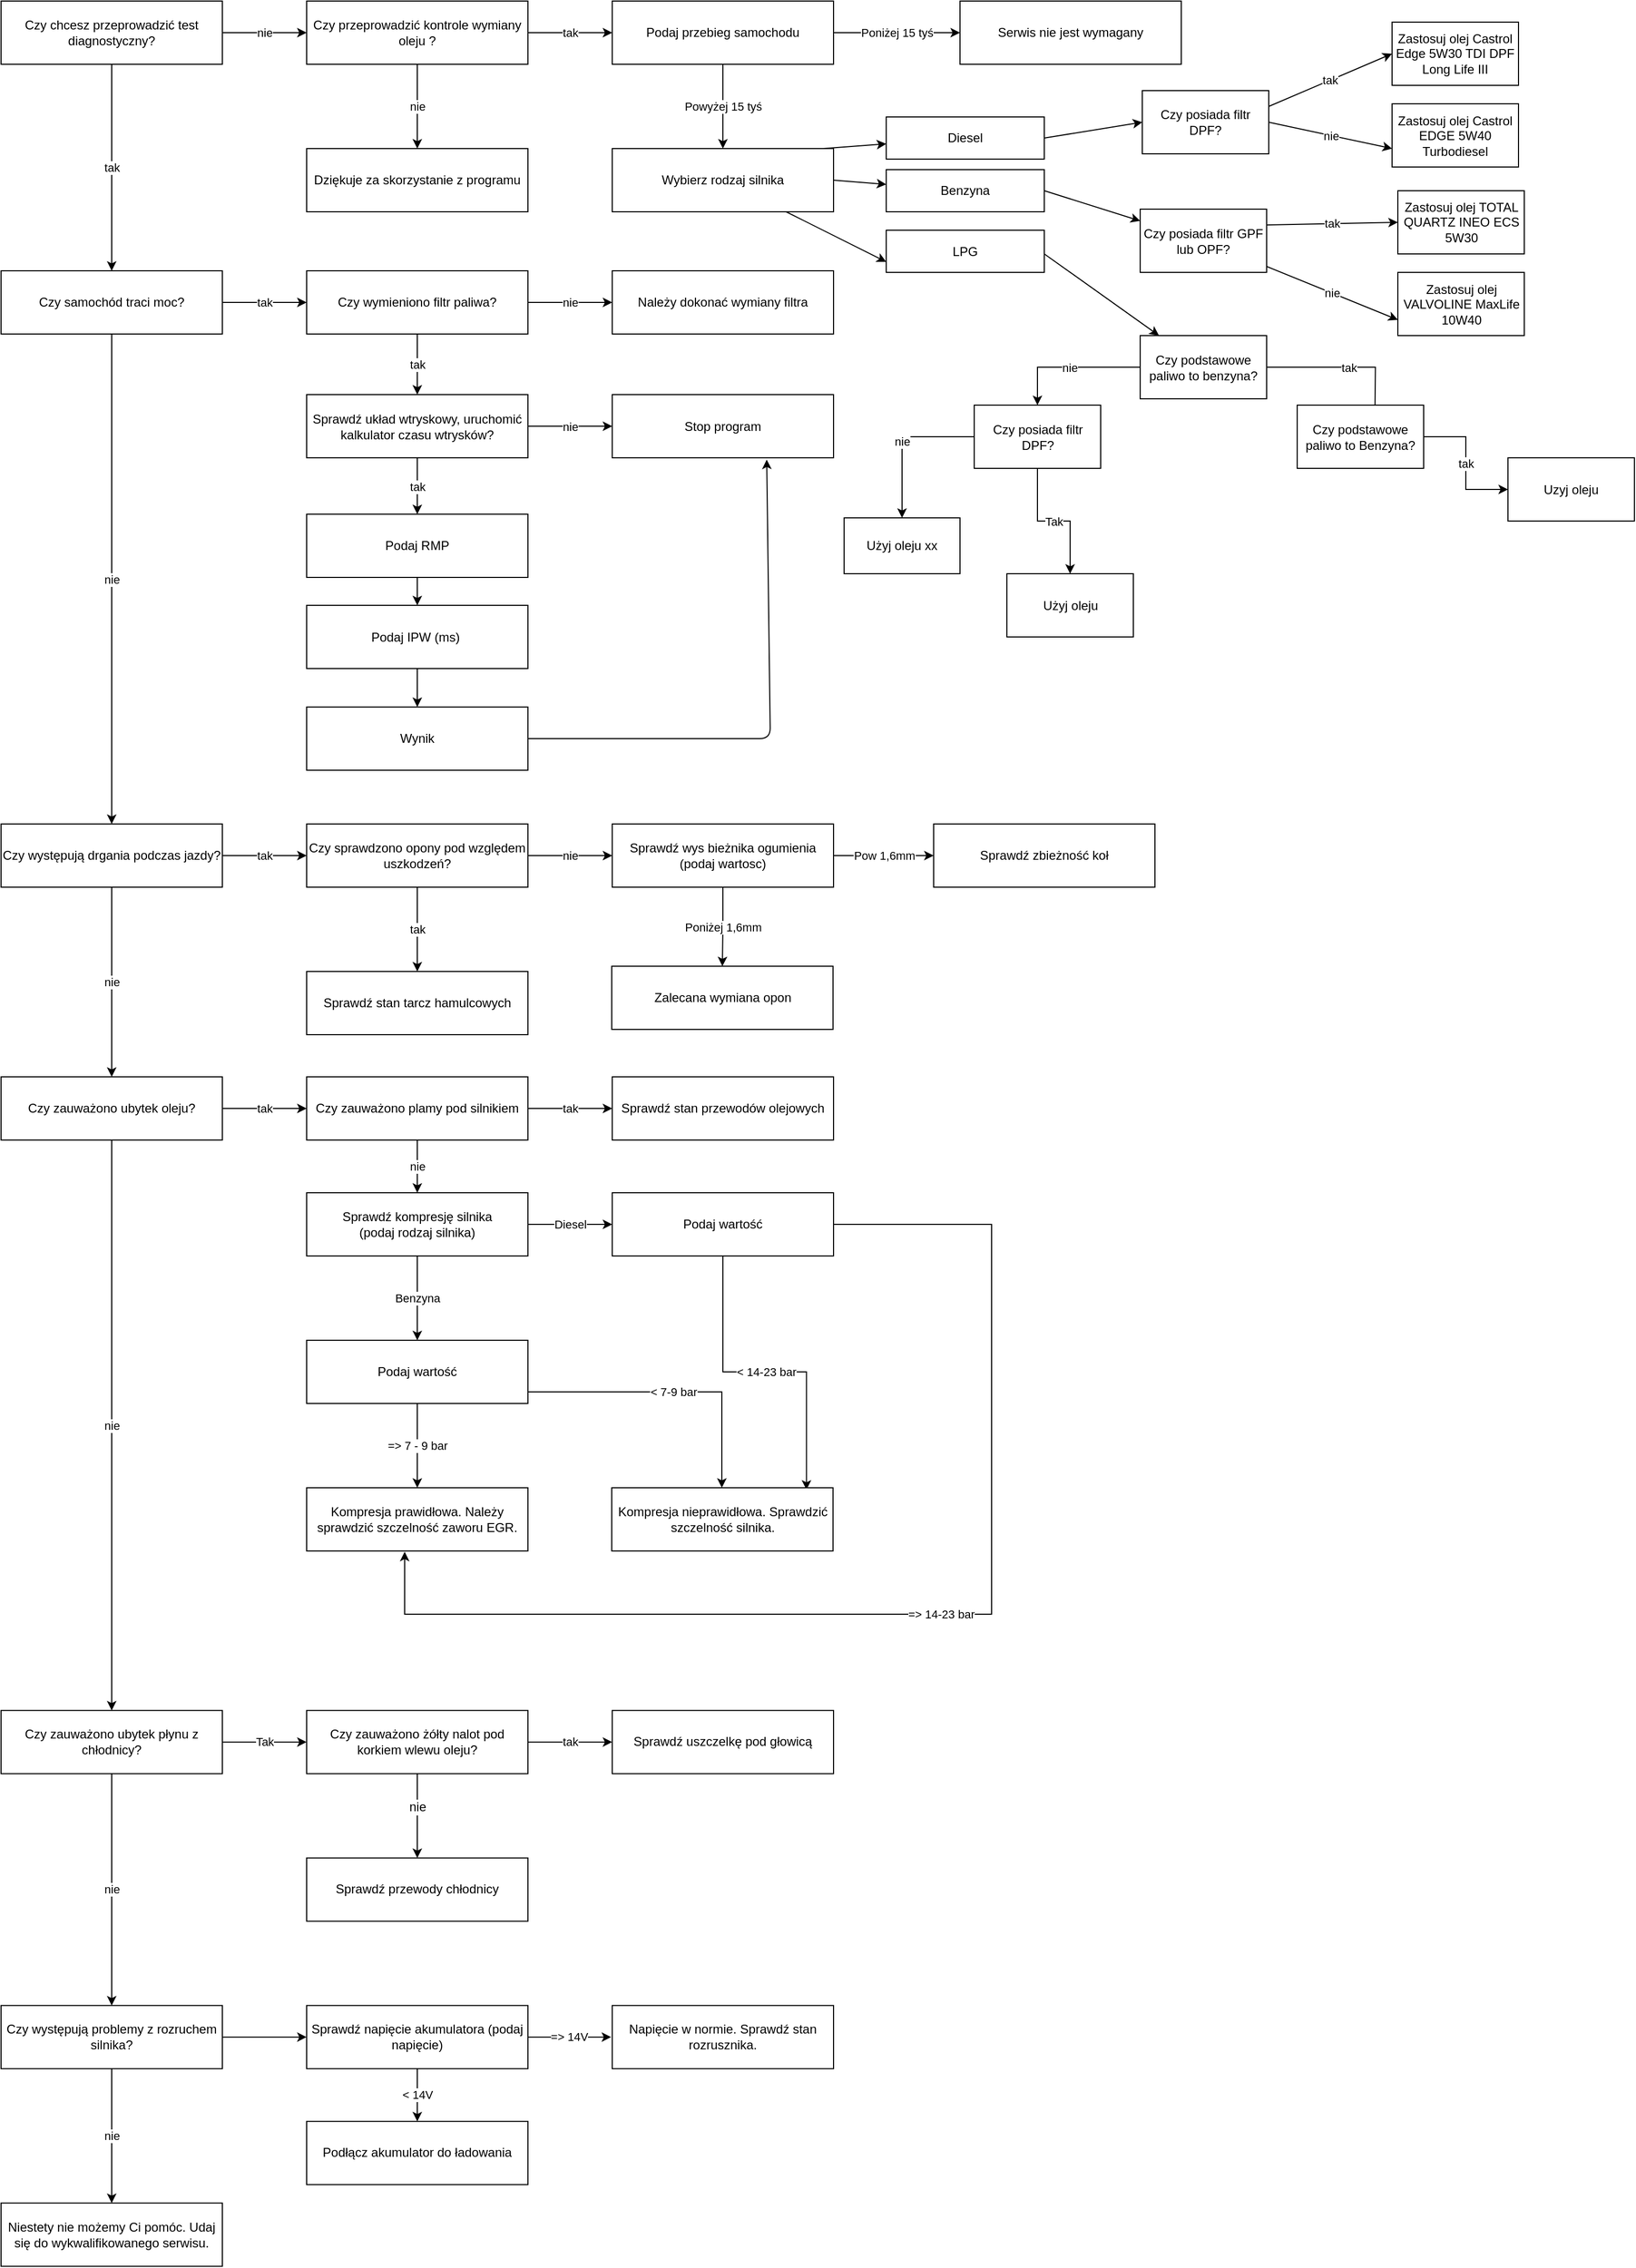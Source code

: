 <mxfile version="10.8.0" type="github"><diagram id="-Goo08057h1hH6V4QmOM" name="Page-1"><mxGraphModel dx="1714" dy="833" grid="1" gridSize="10" guides="1" tooltips="1" connect="1" arrows="1" fold="1" page="1" pageScale="1" pageWidth="827" pageHeight="1169" math="0" shadow="0"><root><mxCell id="0"/><mxCell id="1" parent="0"/><mxCell id="sN1ZdKI0PgC8Tm_fafBs-2" value="nie" style="edgeStyle=orthogonalEdgeStyle;rounded=0;orthogonalLoop=1;jettySize=auto;html=1;" edge="1" parent="1" source="tlB8m_FYIMWQIY-4Frzt-12" target="sN1ZdKI0PgC8Tm_fafBs-1"><mxGeometry relative="1" as="geometry"/></mxCell><mxCell id="sN1ZdKI0PgC8Tm_fafBs-4" value="tak" style="edgeStyle=orthogonalEdgeStyle;rounded=0;orthogonalLoop=1;jettySize=auto;html=1;" edge="1" parent="1" source="tlB8m_FYIMWQIY-4Frzt-12" target="sN1ZdKI0PgC8Tm_fafBs-3"><mxGeometry relative="1" as="geometry"/></mxCell><mxCell id="tlB8m_FYIMWQIY-4Frzt-12" value="Czy chcesz przeprowadzić test diagnostyczny?" style="rounded=0;whiteSpace=wrap;html=1;" parent="1" vertex="1"><mxGeometry x="-790" y="40" width="210" height="60" as="geometry"/></mxCell><mxCell id="sN1ZdKI0PgC8Tm_fafBs-6" value="nie" style="edgeStyle=orthogonalEdgeStyle;rounded=0;orthogonalLoop=1;jettySize=auto;html=1;" edge="1" parent="1" source="sN1ZdKI0PgC8Tm_fafBs-3" target="sN1ZdKI0PgC8Tm_fafBs-5"><mxGeometry relative="1" as="geometry"/></mxCell><mxCell id="sN1ZdKI0PgC8Tm_fafBs-69" value="tak" style="edgeStyle=orthogonalEdgeStyle;rounded=0;orthogonalLoop=1;jettySize=auto;html=1;" edge="1" parent="1" source="sN1ZdKI0PgC8Tm_fafBs-3" target="sN1ZdKI0PgC8Tm_fafBs-68"><mxGeometry relative="1" as="geometry"/></mxCell><mxCell id="sN1ZdKI0PgC8Tm_fafBs-3" value="Czy samochód traci moc?" style="rounded=0;whiteSpace=wrap;html=1;" vertex="1" parent="1"><mxGeometry x="-790" y="296" width="210" height="60" as="geometry"/></mxCell><mxCell id="sN1ZdKI0PgC8Tm_fafBs-71" value="nie" style="edgeStyle=orthogonalEdgeStyle;rounded=0;orthogonalLoop=1;jettySize=auto;html=1;" edge="1" parent="1" source="sN1ZdKI0PgC8Tm_fafBs-68" target="sN1ZdKI0PgC8Tm_fafBs-70"><mxGeometry relative="1" as="geometry"/></mxCell><mxCell id="sN1ZdKI0PgC8Tm_fafBs-73" value="tak" style="edgeStyle=orthogonalEdgeStyle;rounded=0;orthogonalLoop=1;jettySize=auto;html=1;" edge="1" parent="1" source="sN1ZdKI0PgC8Tm_fafBs-68" target="sN1ZdKI0PgC8Tm_fafBs-72"><mxGeometry relative="1" as="geometry"/></mxCell><mxCell id="sN1ZdKI0PgC8Tm_fafBs-68" value="Czy wymieniono filtr paliwa?" style="rounded=0;whiteSpace=wrap;html=1;" vertex="1" parent="1"><mxGeometry x="-500" y="296" width="210" height="60" as="geometry"/></mxCell><mxCell id="sN1ZdKI0PgC8Tm_fafBs-75" value="nie" style="edgeStyle=orthogonalEdgeStyle;rounded=0;orthogonalLoop=1;jettySize=auto;html=1;" edge="1" parent="1" source="sN1ZdKI0PgC8Tm_fafBs-72" target="sN1ZdKI0PgC8Tm_fafBs-74"><mxGeometry relative="1" as="geometry"/></mxCell><mxCell id="sN1ZdKI0PgC8Tm_fafBs-77" value="tak" style="edgeStyle=orthogonalEdgeStyle;rounded=0;orthogonalLoop=1;jettySize=auto;html=1;" edge="1" parent="1" source="sN1ZdKI0PgC8Tm_fafBs-72" target="sN1ZdKI0PgC8Tm_fafBs-76"><mxGeometry relative="1" as="geometry"/></mxCell><mxCell id="sN1ZdKI0PgC8Tm_fafBs-72" value="Sprawdź układ wtryskowy, uruchomić kalkulator czasu wtrysków?" style="rounded=0;whiteSpace=wrap;html=1;" vertex="1" parent="1"><mxGeometry x="-500" y="413.5" width="210" height="60" as="geometry"/></mxCell><mxCell id="sN1ZdKI0PgC8Tm_fafBs-79" value="" style="edgeStyle=orthogonalEdgeStyle;rounded=0;orthogonalLoop=1;jettySize=auto;html=1;" edge="1" parent="1" source="sN1ZdKI0PgC8Tm_fafBs-76" target="sN1ZdKI0PgC8Tm_fafBs-78"><mxGeometry relative="1" as="geometry"/></mxCell><mxCell id="sN1ZdKI0PgC8Tm_fafBs-76" value="Podaj RMP" style="rounded=0;whiteSpace=wrap;html=1;" vertex="1" parent="1"><mxGeometry x="-500" y="527" width="210" height="60" as="geometry"/></mxCell><mxCell id="sN1ZdKI0PgC8Tm_fafBs-81" value="" style="edgeStyle=orthogonalEdgeStyle;rounded=0;orthogonalLoop=1;jettySize=auto;html=1;" edge="1" parent="1" source="sN1ZdKI0PgC8Tm_fafBs-78" target="sN1ZdKI0PgC8Tm_fafBs-80"><mxGeometry relative="1" as="geometry"/></mxCell><mxCell id="sN1ZdKI0PgC8Tm_fafBs-78" value="Podaj&amp;nbsp;&lt;span&gt;IPW (ms)&amp;nbsp;&lt;/span&gt;" style="rounded=0;whiteSpace=wrap;html=1;" vertex="1" parent="1"><mxGeometry x="-500" y="613.5" width="210" height="60" as="geometry"/></mxCell><mxCell id="sN1ZdKI0PgC8Tm_fafBs-80" value="Wynik&lt;br&gt;" style="rounded=0;whiteSpace=wrap;html=1;" vertex="1" parent="1"><mxGeometry x="-500" y="710" width="210" height="60" as="geometry"/></mxCell><mxCell id="sN1ZdKI0PgC8Tm_fafBs-74" value="Stop program" style="rounded=0;whiteSpace=wrap;html=1;" vertex="1" parent="1"><mxGeometry x="-210" y="413.5" width="210" height="60" as="geometry"/></mxCell><mxCell id="sN1ZdKI0PgC8Tm_fafBs-70" value="Należy dokonać wymiany filtra" style="rounded=0;whiteSpace=wrap;html=1;" vertex="1" parent="1"><mxGeometry x="-210" y="296" width="210" height="60" as="geometry"/></mxCell><mxCell id="sN1ZdKI0PgC8Tm_fafBs-8" value="nie" style="edgeStyle=orthogonalEdgeStyle;rounded=0;orthogonalLoop=1;jettySize=auto;html=1;" edge="1" parent="1" source="sN1ZdKI0PgC8Tm_fafBs-5" target="sN1ZdKI0PgC8Tm_fafBs-7"><mxGeometry relative="1" as="geometry"/></mxCell><mxCell id="sN1ZdKI0PgC8Tm_fafBs-84" value="tak" style="edgeStyle=orthogonalEdgeStyle;rounded=0;orthogonalLoop=1;jettySize=auto;html=1;" edge="1" parent="1" source="sN1ZdKI0PgC8Tm_fafBs-5" target="sN1ZdKI0PgC8Tm_fafBs-83"><mxGeometry relative="1" as="geometry"/></mxCell><mxCell id="sN1ZdKI0PgC8Tm_fafBs-5" value="Czy występują drgania podczas jazdy?" style="rounded=0;whiteSpace=wrap;html=1;" vertex="1" parent="1"><mxGeometry x="-790" y="821" width="210" height="60" as="geometry"/></mxCell><mxCell id="sN1ZdKI0PgC8Tm_fafBs-86" value="tak" style="edgeStyle=orthogonalEdgeStyle;rounded=0;orthogonalLoop=1;jettySize=auto;html=1;" edge="1" parent="1" source="sN1ZdKI0PgC8Tm_fafBs-83" target="sN1ZdKI0PgC8Tm_fafBs-85"><mxGeometry relative="1" as="geometry"/></mxCell><mxCell id="sN1ZdKI0PgC8Tm_fafBs-88" value="nie" style="edgeStyle=orthogonalEdgeStyle;rounded=0;orthogonalLoop=1;jettySize=auto;html=1;" edge="1" parent="1" source="sN1ZdKI0PgC8Tm_fafBs-83" target="sN1ZdKI0PgC8Tm_fafBs-87"><mxGeometry relative="1" as="geometry"/></mxCell><mxCell id="sN1ZdKI0PgC8Tm_fafBs-83" value="Czy sprawdzono opony pod względem uszkodzeń?" style="rounded=0;whiteSpace=wrap;html=1;" vertex="1" parent="1"><mxGeometry x="-500" y="821" width="210" height="60" as="geometry"/></mxCell><mxCell id="sN1ZdKI0PgC8Tm_fafBs-91" value="Poniżej 1,6mm" style="edgeStyle=orthogonalEdgeStyle;rounded=0;orthogonalLoop=1;jettySize=auto;html=1;" edge="1" parent="1" source="sN1ZdKI0PgC8Tm_fafBs-87" target="sN1ZdKI0PgC8Tm_fafBs-90"><mxGeometry relative="1" as="geometry"/></mxCell><mxCell id="sN1ZdKI0PgC8Tm_fafBs-93" value="Pow 1,6mm" style="edgeStyle=orthogonalEdgeStyle;rounded=0;orthogonalLoop=1;jettySize=auto;html=1;" edge="1" parent="1" source="sN1ZdKI0PgC8Tm_fafBs-87" target="sN1ZdKI0PgC8Tm_fafBs-92"><mxGeometry relative="1" as="geometry"/></mxCell><mxCell id="sN1ZdKI0PgC8Tm_fafBs-87" value="Sprawdź wys bieżnika ogumienia (podaj wartosc)" style="rounded=0;whiteSpace=wrap;html=1;" vertex="1" parent="1"><mxGeometry x="-210" y="821" width="210" height="60" as="geometry"/></mxCell><mxCell id="sN1ZdKI0PgC8Tm_fafBs-92" value="Sprawdź zbieżność koł" style="rounded=0;whiteSpace=wrap;html=1;" vertex="1" parent="1"><mxGeometry x="95" y="821" width="210" height="60" as="geometry"/></mxCell><mxCell id="sN1ZdKI0PgC8Tm_fafBs-90" value="Zalecana wymiana opon" style="rounded=0;whiteSpace=wrap;html=1;" vertex="1" parent="1"><mxGeometry x="-210.5" y="956" width="210" height="60" as="geometry"/></mxCell><mxCell id="sN1ZdKI0PgC8Tm_fafBs-85" value="Sprawdź stan tarcz hamulcowych" style="rounded=0;whiteSpace=wrap;html=1;" vertex="1" parent="1"><mxGeometry x="-500" y="961" width="210" height="60" as="geometry"/></mxCell><mxCell id="sN1ZdKI0PgC8Tm_fafBs-10" value="nie" style="edgeStyle=orthogonalEdgeStyle;rounded=0;orthogonalLoop=1;jettySize=auto;html=1;" edge="1" parent="1" source="sN1ZdKI0PgC8Tm_fafBs-7" target="sN1ZdKI0PgC8Tm_fafBs-9"><mxGeometry relative="1" as="geometry"/></mxCell><mxCell id="sN1ZdKI0PgC8Tm_fafBs-97" value="tak" style="edgeStyle=orthogonalEdgeStyle;rounded=0;orthogonalLoop=1;jettySize=auto;html=1;" edge="1" parent="1" source="sN1ZdKI0PgC8Tm_fafBs-7" target="sN1ZdKI0PgC8Tm_fafBs-96"><mxGeometry relative="1" as="geometry"/></mxCell><mxCell id="sN1ZdKI0PgC8Tm_fafBs-7" value="Czy zauważono ubytek oleju?" style="rounded=0;whiteSpace=wrap;html=1;" vertex="1" parent="1"><mxGeometry x="-790" y="1061" width="210" height="60" as="geometry"/></mxCell><mxCell id="sN1ZdKI0PgC8Tm_fafBs-99" value="tak" style="edgeStyle=orthogonalEdgeStyle;rounded=0;orthogonalLoop=1;jettySize=auto;html=1;" edge="1" parent="1" source="sN1ZdKI0PgC8Tm_fafBs-96" target="sN1ZdKI0PgC8Tm_fafBs-98"><mxGeometry relative="1" as="geometry"/></mxCell><mxCell id="sN1ZdKI0PgC8Tm_fafBs-101" value="nie" style="edgeStyle=orthogonalEdgeStyle;rounded=0;orthogonalLoop=1;jettySize=auto;html=1;" edge="1" parent="1" source="sN1ZdKI0PgC8Tm_fafBs-96" target="sN1ZdKI0PgC8Tm_fafBs-100"><mxGeometry relative="1" as="geometry"/></mxCell><mxCell id="sN1ZdKI0PgC8Tm_fafBs-96" value="Czy zauważono plamy pod silnikiem" style="rounded=0;whiteSpace=wrap;html=1;" vertex="1" parent="1"><mxGeometry x="-500" y="1061" width="210" height="60" as="geometry"/></mxCell><mxCell id="sN1ZdKI0PgC8Tm_fafBs-103" value="Benzyna" style="edgeStyle=orthogonalEdgeStyle;rounded=0;orthogonalLoop=1;jettySize=auto;html=1;" edge="1" parent="1" source="sN1ZdKI0PgC8Tm_fafBs-100" target="sN1ZdKI0PgC8Tm_fafBs-102"><mxGeometry relative="1" as="geometry"/></mxCell><mxCell id="sN1ZdKI0PgC8Tm_fafBs-105" value="Diesel" style="edgeStyle=orthogonalEdgeStyle;rounded=0;orthogonalLoop=1;jettySize=auto;html=1;" edge="1" parent="1" source="sN1ZdKI0PgC8Tm_fafBs-100" target="sN1ZdKI0PgC8Tm_fafBs-104"><mxGeometry relative="1" as="geometry"/></mxCell><mxCell id="sN1ZdKI0PgC8Tm_fafBs-100" value="Sprawdź kompresję silnika&lt;br&gt;(podaj rodzaj silnika)&lt;br&gt;" style="rounded=0;whiteSpace=wrap;html=1;" vertex="1" parent="1"><mxGeometry x="-500" y="1171" width="210" height="60" as="geometry"/></mxCell><mxCell id="sN1ZdKI0PgC8Tm_fafBs-113" value="=&amp;gt; 14-23 bar" style="edgeStyle=orthogonalEdgeStyle;rounded=0;orthogonalLoop=1;jettySize=auto;html=1;entryX=0.443;entryY=1.012;entryDx=0;entryDy=0;entryPerimeter=0;" edge="1" parent="1" source="sN1ZdKI0PgC8Tm_fafBs-104" target="sN1ZdKI0PgC8Tm_fafBs-108"><mxGeometry relative="1" as="geometry"><mxPoint x="-420" y="1571" as="targetPoint"/><Array as="points"><mxPoint x="150" y="1201"/><mxPoint x="150" y="1571"/><mxPoint x="-407" y="1571"/></Array></mxGeometry></mxCell><mxCell id="sN1ZdKI0PgC8Tm_fafBs-115" value="&amp;lt; 14-23 bar" style="edgeStyle=orthogonalEdgeStyle;rounded=0;orthogonalLoop=1;jettySize=auto;html=1;entryX=0.88;entryY=0.031;entryDx=0;entryDy=0;entryPerimeter=0;" edge="1" parent="1" source="sN1ZdKI0PgC8Tm_fafBs-104" target="sN1ZdKI0PgC8Tm_fafBs-110"><mxGeometry relative="1" as="geometry"><mxPoint x="-105" y="1310" as="targetPoint"/></mxGeometry></mxCell><mxCell id="sN1ZdKI0PgC8Tm_fafBs-104" value="Podaj wartość" style="rounded=0;whiteSpace=wrap;html=1;" vertex="1" parent="1"><mxGeometry x="-210" y="1171" width="210" height="60" as="geometry"/></mxCell><mxCell id="sN1ZdKI0PgC8Tm_fafBs-109" value="=&amp;gt; 7 - 9 bar" style="edgeStyle=orthogonalEdgeStyle;rounded=0;orthogonalLoop=1;jettySize=auto;html=1;" edge="1" parent="1" source="sN1ZdKI0PgC8Tm_fafBs-102" target="sN1ZdKI0PgC8Tm_fafBs-108"><mxGeometry relative="1" as="geometry"/></mxCell><mxCell id="sN1ZdKI0PgC8Tm_fafBs-111" value="&amp;lt; 7-9 bar" style="edgeStyle=orthogonalEdgeStyle;rounded=0;orthogonalLoop=1;jettySize=auto;html=1;" edge="1" parent="1" source="sN1ZdKI0PgC8Tm_fafBs-102" target="sN1ZdKI0PgC8Tm_fafBs-110"><mxGeometry relative="1" as="geometry"><Array as="points"><mxPoint x="-106" y="1360"/></Array></mxGeometry></mxCell><mxCell id="sN1ZdKI0PgC8Tm_fafBs-102" value="Podaj wartość" style="rounded=0;whiteSpace=wrap;html=1;" vertex="1" parent="1"><mxGeometry x="-500" y="1311" width="210" height="60" as="geometry"/></mxCell><mxCell id="sN1ZdKI0PgC8Tm_fafBs-110" value="Kompresja nieprawidłowa. Sprawdzić szczelność silnika." style="rounded=0;whiteSpace=wrap;html=1;" vertex="1" parent="1"><mxGeometry x="-210.5" y="1451" width="210" height="60" as="geometry"/></mxCell><mxCell id="sN1ZdKI0PgC8Tm_fafBs-108" value="Kompresja prawidłowa. Należy sprawdzić szczelność zaworu EGR." style="rounded=0;whiteSpace=wrap;html=1;" vertex="1" parent="1"><mxGeometry x="-500" y="1451" width="210" height="60" as="geometry"/></mxCell><mxCell id="sN1ZdKI0PgC8Tm_fafBs-98" value="Sprawdź stan przewodów olejowych" style="rounded=0;whiteSpace=wrap;html=1;" vertex="1" parent="1"><mxGeometry x="-210" y="1061" width="210" height="60" as="geometry"/></mxCell><mxCell id="sN1ZdKI0PgC8Tm_fafBs-14" value="nie" style="edgeStyle=orthogonalEdgeStyle;rounded=0;orthogonalLoop=1;jettySize=auto;html=1;" edge="1" parent="1" source="sN1ZdKI0PgC8Tm_fafBs-9" target="sN1ZdKI0PgC8Tm_fafBs-13"><mxGeometry relative="1" as="geometry"/></mxCell><mxCell id="sN1ZdKI0PgC8Tm_fafBs-117" value="Tak" style="edgeStyle=orthogonalEdgeStyle;rounded=0;orthogonalLoop=1;jettySize=auto;html=1;" edge="1" parent="1" source="sN1ZdKI0PgC8Tm_fafBs-9" target="sN1ZdKI0PgC8Tm_fafBs-116"><mxGeometry relative="1" as="geometry"/></mxCell><mxCell id="sN1ZdKI0PgC8Tm_fafBs-9" value="Czy zauważono ubytek płynu z chłodnicy?" style="rounded=0;whiteSpace=wrap;html=1;" vertex="1" parent="1"><mxGeometry x="-790" y="1662.353" width="210" height="60" as="geometry"/></mxCell><mxCell id="sN1ZdKI0PgC8Tm_fafBs-119" value="tak" style="edgeStyle=orthogonalEdgeStyle;rounded=0;orthogonalLoop=1;jettySize=auto;html=1;" edge="1" parent="1" source="sN1ZdKI0PgC8Tm_fafBs-116" target="sN1ZdKI0PgC8Tm_fafBs-118"><mxGeometry relative="1" as="geometry"/></mxCell><mxCell id="sN1ZdKI0PgC8Tm_fafBs-121" value="" style="edgeStyle=orthogonalEdgeStyle;rounded=0;orthogonalLoop=1;jettySize=auto;html=1;" edge="1" parent="1" source="sN1ZdKI0PgC8Tm_fafBs-116" target="sN1ZdKI0PgC8Tm_fafBs-120"><mxGeometry relative="1" as="geometry"/></mxCell><mxCell id="sN1ZdKI0PgC8Tm_fafBs-122" value="nie" style="text;html=1;resizable=0;points=[];align=center;verticalAlign=middle;labelBackgroundColor=#ffffff;" vertex="1" connectable="0" parent="sN1ZdKI0PgC8Tm_fafBs-121"><mxGeometry x="-0.224" relative="1" as="geometry"><mxPoint as="offset"/></mxGeometry></mxCell><mxCell id="sN1ZdKI0PgC8Tm_fafBs-116" value="Czy zauważono żółty nalot pod korkiem wlewu oleju?" style="rounded=0;whiteSpace=wrap;html=1;" vertex="1" parent="1"><mxGeometry x="-500" y="1662.353" width="210" height="60" as="geometry"/></mxCell><mxCell id="sN1ZdKI0PgC8Tm_fafBs-120" value="Sprawdź przewody chłodnicy" style="rounded=0;whiteSpace=wrap;html=1;" vertex="1" parent="1"><mxGeometry x="-500" y="1802.353" width="210" height="60" as="geometry"/></mxCell><mxCell id="sN1ZdKI0PgC8Tm_fafBs-118" value="Sprawdź uszczelkę pod głowicą" style="rounded=0;whiteSpace=wrap;html=1;" vertex="1" parent="1"><mxGeometry x="-210" y="1662.353" width="210" height="60" as="geometry"/></mxCell><mxCell id="sN1ZdKI0PgC8Tm_fafBs-67" value="nie" style="edgeStyle=orthogonalEdgeStyle;rounded=0;orthogonalLoop=1;jettySize=auto;html=1;" edge="1" parent="1" source="sN1ZdKI0PgC8Tm_fafBs-13" target="sN1ZdKI0PgC8Tm_fafBs-66"><mxGeometry relative="1" as="geometry"/></mxCell><mxCell id="sN1ZdKI0PgC8Tm_fafBs-124" value="" style="edgeStyle=orthogonalEdgeStyle;rounded=0;orthogonalLoop=1;jettySize=auto;html=1;" edge="1" parent="1" source="sN1ZdKI0PgC8Tm_fafBs-13" target="sN1ZdKI0PgC8Tm_fafBs-123"><mxGeometry relative="1" as="geometry"/></mxCell><mxCell id="sN1ZdKI0PgC8Tm_fafBs-13" value="Czy występują problemy z rozruchem silnika?" style="rounded=0;whiteSpace=wrap;html=1;" vertex="1" parent="1"><mxGeometry x="-790" y="1942.353" width="210" height="60" as="geometry"/></mxCell><mxCell id="sN1ZdKI0PgC8Tm_fafBs-129" value="=&amp;gt; 14V" style="edgeStyle=orthogonalEdgeStyle;rounded=0;orthogonalLoop=1;jettySize=auto;html=1;" edge="1" parent="1"><mxGeometry relative="1" as="geometry"><mxPoint x="-291" y="1972.353" as="sourcePoint"/><mxPoint x="-211" y="1972.353" as="targetPoint"/></mxGeometry></mxCell><mxCell id="sN1ZdKI0PgC8Tm_fafBs-131" value="&amp;lt; 14V" style="edgeStyle=orthogonalEdgeStyle;rounded=0;orthogonalLoop=1;jettySize=auto;html=1;" edge="1" parent="1" source="sN1ZdKI0PgC8Tm_fafBs-123" target="sN1ZdKI0PgC8Tm_fafBs-130"><mxGeometry relative="1" as="geometry"/></mxCell><mxCell id="sN1ZdKI0PgC8Tm_fafBs-123" value="Sprawdź napięcie akumulatora (podaj napięcie)" style="rounded=0;whiteSpace=wrap;html=1;" vertex="1" parent="1"><mxGeometry x="-500" y="1942.353" width="210" height="60" as="geometry"/></mxCell><mxCell id="sN1ZdKI0PgC8Tm_fafBs-130" value="Podłącz akumulator do ładowania" style="rounded=0;whiteSpace=wrap;html=1;" vertex="1" parent="1"><mxGeometry x="-500" y="2052.353" width="210" height="60" as="geometry"/></mxCell><mxCell id="sN1ZdKI0PgC8Tm_fafBs-128" value="Napięcie w normie. Sprawdź stan rozrusznika." style="rounded=0;whiteSpace=wrap;html=1;" vertex="1" parent="1"><mxGeometry x="-210" y="1942.353" width="210" height="60" as="geometry"/></mxCell><mxCell id="sN1ZdKI0PgC8Tm_fafBs-66" value="Niestety nie możemy Ci pomóc. Udaj się do wykwalifikowanego serwisu." style="rounded=0;whiteSpace=wrap;html=1;" vertex="1" parent="1"><mxGeometry x="-790" y="2129.853" width="210" height="60" as="geometry"/></mxCell><mxCell id="sN1ZdKI0PgC8Tm_fafBs-16" value="nie" style="edgeStyle=orthogonalEdgeStyle;rounded=0;orthogonalLoop=1;jettySize=auto;html=1;" edge="1" parent="1" source="sN1ZdKI0PgC8Tm_fafBs-1" target="sN1ZdKI0PgC8Tm_fafBs-15"><mxGeometry relative="1" as="geometry"/></mxCell><mxCell id="sN1ZdKI0PgC8Tm_fafBs-18" value="tak" style="edgeStyle=orthogonalEdgeStyle;rounded=0;orthogonalLoop=1;jettySize=auto;html=1;" edge="1" parent="1" source="sN1ZdKI0PgC8Tm_fafBs-1" target="sN1ZdKI0PgC8Tm_fafBs-17"><mxGeometry relative="1" as="geometry"/></mxCell><mxCell id="sN1ZdKI0PgC8Tm_fafBs-1" value="Czy przeprowadzić kontrole wymiany oleju ?" style="rounded=0;whiteSpace=wrap;html=1;" vertex="1" parent="1"><mxGeometry x="-500" y="40" width="210" height="60" as="geometry"/></mxCell><mxCell id="sN1ZdKI0PgC8Tm_fafBs-20" value="Poniżej 15 tyś" style="edgeStyle=orthogonalEdgeStyle;rounded=0;orthogonalLoop=1;jettySize=auto;html=1;" edge="1" parent="1" source="sN1ZdKI0PgC8Tm_fafBs-17" target="sN1ZdKI0PgC8Tm_fafBs-19"><mxGeometry relative="1" as="geometry"/></mxCell><mxCell id="sN1ZdKI0PgC8Tm_fafBs-23" value="Powyżej 15 tyś" style="edgeStyle=orthogonalEdgeStyle;rounded=0;orthogonalLoop=1;jettySize=auto;html=1;" edge="1" parent="1" source="sN1ZdKI0PgC8Tm_fafBs-17" target="sN1ZdKI0PgC8Tm_fafBs-22"><mxGeometry relative="1" as="geometry"/></mxCell><mxCell id="sN1ZdKI0PgC8Tm_fafBs-17" value="Podaj przebieg samochodu&lt;br&gt;" style="rounded=0;whiteSpace=wrap;html=1;" vertex="1" parent="1"><mxGeometry x="-210" y="40" width="210" height="60" as="geometry"/></mxCell><mxCell id="sN1ZdKI0PgC8Tm_fafBs-22" value="Wybierz rodzaj silnika&lt;br&gt;" style="rounded=0;whiteSpace=wrap;html=1;" vertex="1" parent="1"><mxGeometry x="-210" y="180" width="210" height="60" as="geometry"/></mxCell><mxCell id="sN1ZdKI0PgC8Tm_fafBs-19" value="Serwis nie jest wymagany&lt;br&gt;" style="rounded=0;whiteSpace=wrap;html=1;" vertex="1" parent="1"><mxGeometry x="120" y="40" width="210" height="60" as="geometry"/></mxCell><mxCell id="sN1ZdKI0PgC8Tm_fafBs-15" value="Dziękuje za skorzystanie z programu" style="rounded=0;whiteSpace=wrap;html=1;" vertex="1" parent="1"><mxGeometry x="-500" y="180" width="210" height="60" as="geometry"/></mxCell><mxCell id="tlB8m_FYIMWQIY-4Frzt-50" value="Diesel" style="rounded=0;whiteSpace=wrap;html=1;" parent="1" vertex="1"><mxGeometry x="50" y="150" width="150" height="40" as="geometry"/></mxCell><mxCell id="sN1ZdKI0PgC8Tm_fafBs-24" value="Benzyna" style="rounded=0;whiteSpace=wrap;html=1;" vertex="1" parent="1"><mxGeometry x="50" y="200" width="150" height="40" as="geometry"/></mxCell><mxCell id="sN1ZdKI0PgC8Tm_fafBs-25" value="LPG" style="rounded=0;whiteSpace=wrap;html=1;" vertex="1" parent="1"><mxGeometry x="50" y="257.5" width="150" height="40" as="geometry"/></mxCell><mxCell id="sN1ZdKI0PgC8Tm_fafBs-26" value="Czy posiada filtr DPF?" style="rounded=0;whiteSpace=wrap;html=1;" vertex="1" parent="1"><mxGeometry x="293" y="125" width="120" height="60" as="geometry"/></mxCell><mxCell id="sN1ZdKI0PgC8Tm_fafBs-27" value="" style="endArrow=classic;html=1;" edge="1" parent="1" target="sN1ZdKI0PgC8Tm_fafBs-38"><mxGeometry width="50" height="50" relative="1" as="geometry"><mxPoint x="200" y="280" as="sourcePoint"/><mxPoint x="250" y="350" as="targetPoint"/></mxGeometry></mxCell><mxCell id="sN1ZdKI0PgC8Tm_fafBs-28" value="" style="endArrow=classic;html=1;exitX=1;exitY=0.5;exitDx=0;exitDy=0;" edge="1" parent="1" source="sN1ZdKI0PgC8Tm_fafBs-24" target="sN1ZdKI0PgC8Tm_fafBs-37"><mxGeometry width="50" height="50" relative="1" as="geometry"><mxPoint x="260" y="340" as="sourcePoint"/><mxPoint x="310" y="290" as="targetPoint"/></mxGeometry></mxCell><mxCell id="sN1ZdKI0PgC8Tm_fafBs-29" value="" style="endArrow=classic;html=1;exitX=1;exitY=0.5;exitDx=0;exitDy=0;entryX=0;entryY=0.5;entryDx=0;entryDy=0;" edge="1" parent="1" source="tlB8m_FYIMWQIY-4Frzt-50" target="sN1ZdKI0PgC8Tm_fafBs-26"><mxGeometry width="50" height="50" relative="1" as="geometry"><mxPoint x="240" y="400" as="sourcePoint"/><mxPoint x="290" y="350" as="targetPoint"/></mxGeometry></mxCell><mxCell id="sN1ZdKI0PgC8Tm_fafBs-32" value="" style="endArrow=classic;html=1;entryX=0;entryY=0.75;entryDx=0;entryDy=0;" edge="1" parent="1" source="sN1ZdKI0PgC8Tm_fafBs-22" target="sN1ZdKI0PgC8Tm_fafBs-25"><mxGeometry width="50" height="50" relative="1" as="geometry"><mxPoint x="-40" y="320" as="sourcePoint"/><mxPoint x="10" y="270" as="targetPoint"/></mxGeometry></mxCell><mxCell id="sN1ZdKI0PgC8Tm_fafBs-33" value="" style="endArrow=classic;html=1;" edge="1" parent="1" target="tlB8m_FYIMWQIY-4Frzt-50"><mxGeometry width="50" height="50" relative="1" as="geometry"><mxPoint x="-10" y="180" as="sourcePoint"/><mxPoint x="40" y="130" as="targetPoint"/></mxGeometry></mxCell><mxCell id="sN1ZdKI0PgC8Tm_fafBs-34" value="" style="endArrow=classic;html=1;exitX=1;exitY=0.5;exitDx=0;exitDy=0;" edge="1" parent="1" source="sN1ZdKI0PgC8Tm_fafBs-22" target="sN1ZdKI0PgC8Tm_fafBs-24"><mxGeometry width="50" height="50" relative="1" as="geometry"><mxPoint x="-50" y="360" as="sourcePoint"/><mxPoint y="310" as="targetPoint"/></mxGeometry></mxCell><mxCell id="sN1ZdKI0PgC8Tm_fafBs-35" value="tak" style="endArrow=classic;html=1;exitX=1;exitY=0.25;exitDx=0;exitDy=0;entryX=0;entryY=0.5;entryDx=0;entryDy=0;" edge="1" parent="1" source="sN1ZdKI0PgC8Tm_fafBs-26" target="sN1ZdKI0PgC8Tm_fafBs-36"><mxGeometry width="50" height="50" relative="1" as="geometry"><mxPoint x="410" y="220" as="sourcePoint"/><mxPoint x="500" y="160" as="targetPoint"/></mxGeometry></mxCell><mxCell id="sN1ZdKI0PgC8Tm_fafBs-36" value="Zastosuj olej Castrol Edge 5W30 TDI DPF Long Life III" style="rounded=0;whiteSpace=wrap;html=1;" vertex="1" parent="1"><mxGeometry x="530" y="60" width="120" height="60" as="geometry"/></mxCell><mxCell id="sN1ZdKI0PgC8Tm_fafBs-37" value="Czy posiada filtr GPF lub OPF?" style="rounded=0;whiteSpace=wrap;html=1;" vertex="1" parent="1"><mxGeometry x="291" y="237.5" width="120" height="60" as="geometry"/></mxCell><mxCell id="sN1ZdKI0PgC8Tm_fafBs-47" value="tak" style="edgeStyle=orthogonalEdgeStyle;rounded=0;orthogonalLoop=1;jettySize=auto;html=1;" edge="1" parent="1" source="sN1ZdKI0PgC8Tm_fafBs-38"><mxGeometry relative="1" as="geometry"><mxPoint x="513.69" y="440" as="targetPoint"/></mxGeometry></mxCell><mxCell id="sN1ZdKI0PgC8Tm_fafBs-49" value="nie" style="edgeStyle=orthogonalEdgeStyle;rounded=0;orthogonalLoop=1;jettySize=auto;html=1;entryX=0.5;entryY=0;entryDx=0;entryDy=0;" edge="1" parent="1" source="sN1ZdKI0PgC8Tm_fafBs-38" target="sN1ZdKI0PgC8Tm_fafBs-50"><mxGeometry relative="1" as="geometry"><mxPoint x="210" y="430" as="targetPoint"/></mxGeometry></mxCell><mxCell id="sN1ZdKI0PgC8Tm_fafBs-38" value="Czy podstawowe paliwo to benzyna?" style="rounded=0;whiteSpace=wrap;html=1;" vertex="1" parent="1"><mxGeometry x="291" y="357.5" width="120" height="60" as="geometry"/></mxCell><mxCell id="sN1ZdKI0PgC8Tm_fafBs-60" value="nie" style="edgeStyle=orthogonalEdgeStyle;rounded=0;orthogonalLoop=1;jettySize=auto;html=1;" edge="1" parent="1" source="sN1ZdKI0PgC8Tm_fafBs-50" target="sN1ZdKI0PgC8Tm_fafBs-59"><mxGeometry relative="1" as="geometry"/></mxCell><mxCell id="sN1ZdKI0PgC8Tm_fafBs-62" value="Tak" style="edgeStyle=orthogonalEdgeStyle;rounded=0;orthogonalLoop=1;jettySize=auto;html=1;" edge="1" parent="1" source="sN1ZdKI0PgC8Tm_fafBs-50" target="sN1ZdKI0PgC8Tm_fafBs-61"><mxGeometry relative="1" as="geometry"/></mxCell><mxCell id="sN1ZdKI0PgC8Tm_fafBs-50" value="Czy posiada filtr DPF?" style="rounded=0;whiteSpace=wrap;html=1;" vertex="1" parent="1"><mxGeometry x="133.5" y="423.5" width="120" height="60" as="geometry"/></mxCell><mxCell id="sN1ZdKI0PgC8Tm_fafBs-61" value="Użyj oleju" style="rounded=0;whiteSpace=wrap;html=1;" vertex="1" parent="1"><mxGeometry x="164.5" y="583.5" width="120" height="60" as="geometry"/></mxCell><mxCell id="sN1ZdKI0PgC8Tm_fafBs-59" value="Użyj oleju xx" style="rounded=0;whiteSpace=wrap;html=1;" vertex="1" parent="1"><mxGeometry x="10" y="530.5" width="110" height="53" as="geometry"/></mxCell><mxCell id="sN1ZdKI0PgC8Tm_fafBs-39" value="nie" style="endArrow=classic;html=1;exitX=1;exitY=0.5;exitDx=0;exitDy=0;" edge="1" parent="1" source="sN1ZdKI0PgC8Tm_fafBs-26"><mxGeometry width="50" height="50" relative="1" as="geometry"><mxPoint x="480" y="200" as="sourcePoint"/><mxPoint x="530" y="180" as="targetPoint"/></mxGeometry></mxCell><mxCell id="sN1ZdKI0PgC8Tm_fafBs-40" value="Zastosuj olej Castrol EDGE 5W40 Turbodiesel" style="rounded=0;whiteSpace=wrap;html=1;" vertex="1" parent="1"><mxGeometry x="530" y="137.5" width="120" height="60" as="geometry"/></mxCell><mxCell id="sN1ZdKI0PgC8Tm_fafBs-41" value="tak" style="endArrow=classic;html=1;exitX=1;exitY=0.25;exitDx=0;exitDy=0;entryX=0;entryY=0.5;entryDx=0;entryDy=0;" edge="1" parent="1" target="sN1ZdKI0PgC8Tm_fafBs-42" source="sN1ZdKI0PgC8Tm_fafBs-37"><mxGeometry width="50" height="50" relative="1" as="geometry"><mxPoint x="418.5" y="300.276" as="sourcePoint"/><mxPoint x="505.5" y="320" as="targetPoint"/></mxGeometry></mxCell><mxCell id="sN1ZdKI0PgC8Tm_fafBs-42" value="Zastosuj olej TOTAL QUARTZ INEO ECS 5W30" style="rounded=0;whiteSpace=wrap;html=1;" vertex="1" parent="1"><mxGeometry x="535.5" y="220" width="120" height="60" as="geometry"/></mxCell><mxCell id="sN1ZdKI0PgC8Tm_fafBs-44" value="Zastosuj olej VALVOLINE MaxLife 10W40" style="rounded=0;whiteSpace=wrap;html=1;" vertex="1" parent="1"><mxGeometry x="535.5" y="297.5" width="120" height="60" as="geometry"/></mxCell><mxCell id="sN1ZdKI0PgC8Tm_fafBs-45" value="nie" style="endArrow=classic;html=1;entryX=0;entryY=0.75;entryDx=0;entryDy=0;" edge="1" parent="1" source="sN1ZdKI0PgC8Tm_fafBs-37" target="sN1ZdKI0PgC8Tm_fafBs-44"><mxGeometry width="50" height="50" relative="1" as="geometry"><mxPoint x="440" y="380" as="sourcePoint"/><mxPoint x="530" y="340" as="targetPoint"/></mxGeometry></mxCell><mxCell id="sN1ZdKI0PgC8Tm_fafBs-56" value="tak" style="edgeStyle=orthogonalEdgeStyle;rounded=0;orthogonalLoop=1;jettySize=auto;html=1;" edge="1" parent="1" source="sN1ZdKI0PgC8Tm_fafBs-54" target="sN1ZdKI0PgC8Tm_fafBs-55"><mxGeometry relative="1" as="geometry"/></mxCell><mxCell id="sN1ZdKI0PgC8Tm_fafBs-54" value="Czy podstawowe paliwo to Benzyna?" style="rounded=0;whiteSpace=wrap;html=1;" vertex="1" parent="1"><mxGeometry x="440" y="423.5" width="120" height="60" as="geometry"/></mxCell><mxCell id="sN1ZdKI0PgC8Tm_fafBs-55" value="Uzyj oleju" style="rounded=0;whiteSpace=wrap;html=1;" vertex="1" parent="1"><mxGeometry x="640" y="473.5" width="120" height="60" as="geometry"/></mxCell><mxCell id="sN1ZdKI0PgC8Tm_fafBs-82" value="" style="endArrow=classic;html=1;exitX=1;exitY=0.5;exitDx=0;exitDy=0;entryX=0.698;entryY=1.029;entryDx=0;entryDy=0;entryPerimeter=0;" edge="1" parent="1" source="sN1ZdKI0PgC8Tm_fafBs-80" target="sN1ZdKI0PgC8Tm_fafBs-74"><mxGeometry width="50" height="50" relative="1" as="geometry"><mxPoint x="-230" y="750" as="sourcePoint"/><mxPoint x="-30" y="740" as="targetPoint"/><Array as="points"><mxPoint x="-160" y="740"/><mxPoint x="-60" y="740"/></Array></mxGeometry></mxCell></root></mxGraphModel></diagram></mxfile>